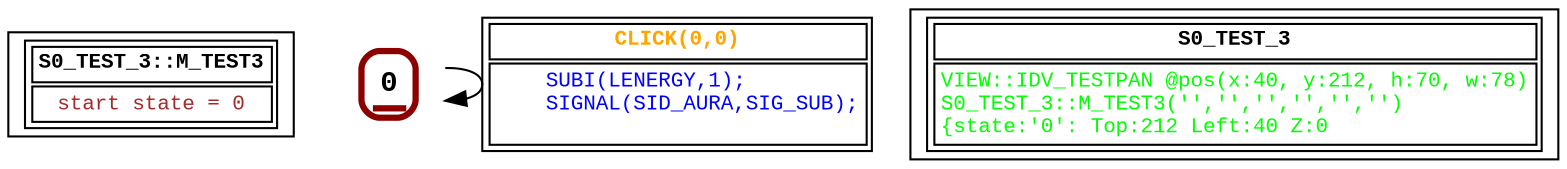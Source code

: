 digraph Automaton {
 fontname="Courier New"
	node [shape=oval, fontname="Courier New"];
	filename[shape = record, fontsize=10, label=< <table border="1"><tr><td><b>S0_TEST_3::M_TEST3<br align="left"/></b></td></tr>
<tr><td><font point-size="10" color ="brown">start state = 0<br align="left"/></font></td></tr></table>>
];
	0[shape = none, fontsize=14, label=< <table border="3" color="darkred" style="rounded"><tr><td sides="b"><b>0<br align="left"/></b></td></tr>
</table>>];
"0" -> "0" [fontcolor=orange,fontsize=10,fontname="Courier New", label=< <table border="1"><tr><td><b>CLICK(0,0)<br align="left"/></b></td></tr>
<tr><td><font point-size="10" color ="blue">    SUBI(LENERGY,1);<br align="left"/>    SIGNAL(SID_AURA,SIG_SUB);<br align="left"/>    <br align="left"/></font></td></tr></table>>
];
	status[shape = record, fontsize=10, label=< <table border="1"><tr><td><b>S0_TEST_3<br align="left"/></b></td></tr>
<tr><td><font point-size="10" color ="green">VIEW::IDV_TESTPAN @pos(x:40, y:212, h:70, w:78)<br align="left"/>S0_TEST_3::M_TEST3(&apos;&apos;,&apos;&apos;,&apos;&apos;,&apos;&apos;,&apos;&apos;,&apos;&apos;)<br align="left"/>			&#123;state:&apos;0&apos;: Top:212 Left:40 Z:0<br align="left"/></font></td></tr></table>>
];
}
